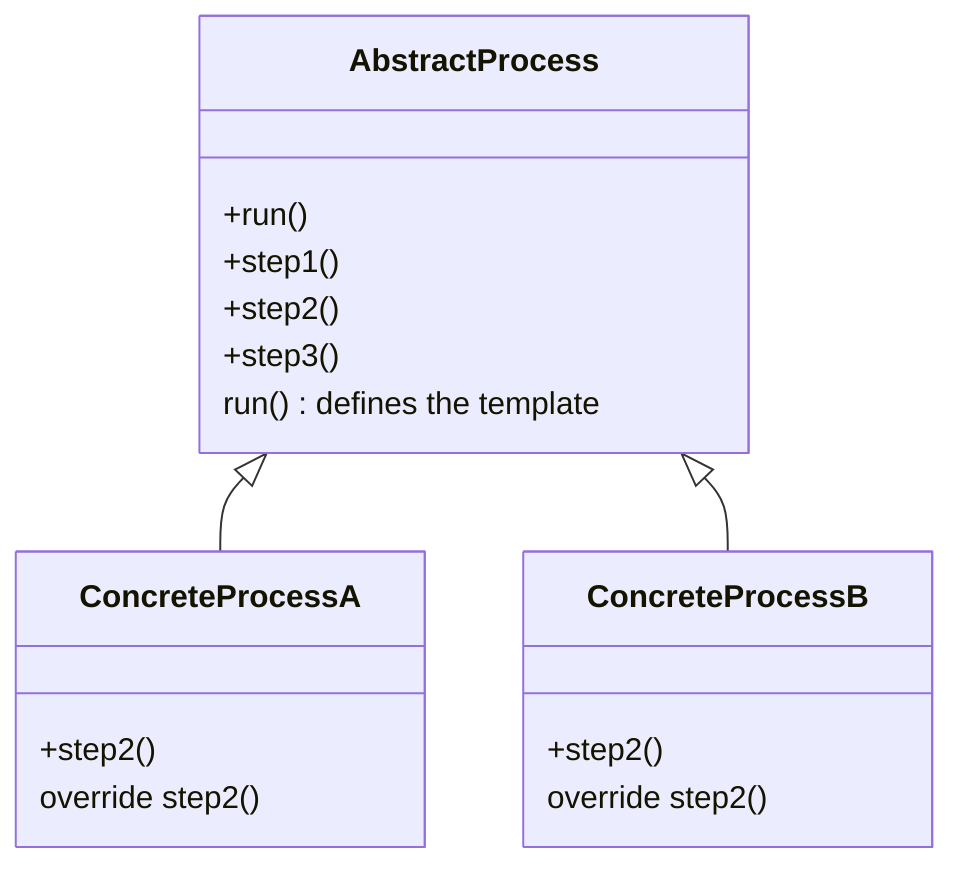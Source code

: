 classDiagram

class AbstractProcess {
  +run()
  +step1()
  +step2()
  +step3()
}

class ConcreteProcessA {
  +step2()
}

class ConcreteProcessB {
  +step2()
}

AbstractProcess <|-- ConcreteProcessA
AbstractProcess <|-- ConcreteProcessB
ConcreteProcessA : override step2()
ConcreteProcessB : override step2()
AbstractProcess : run() defines the template